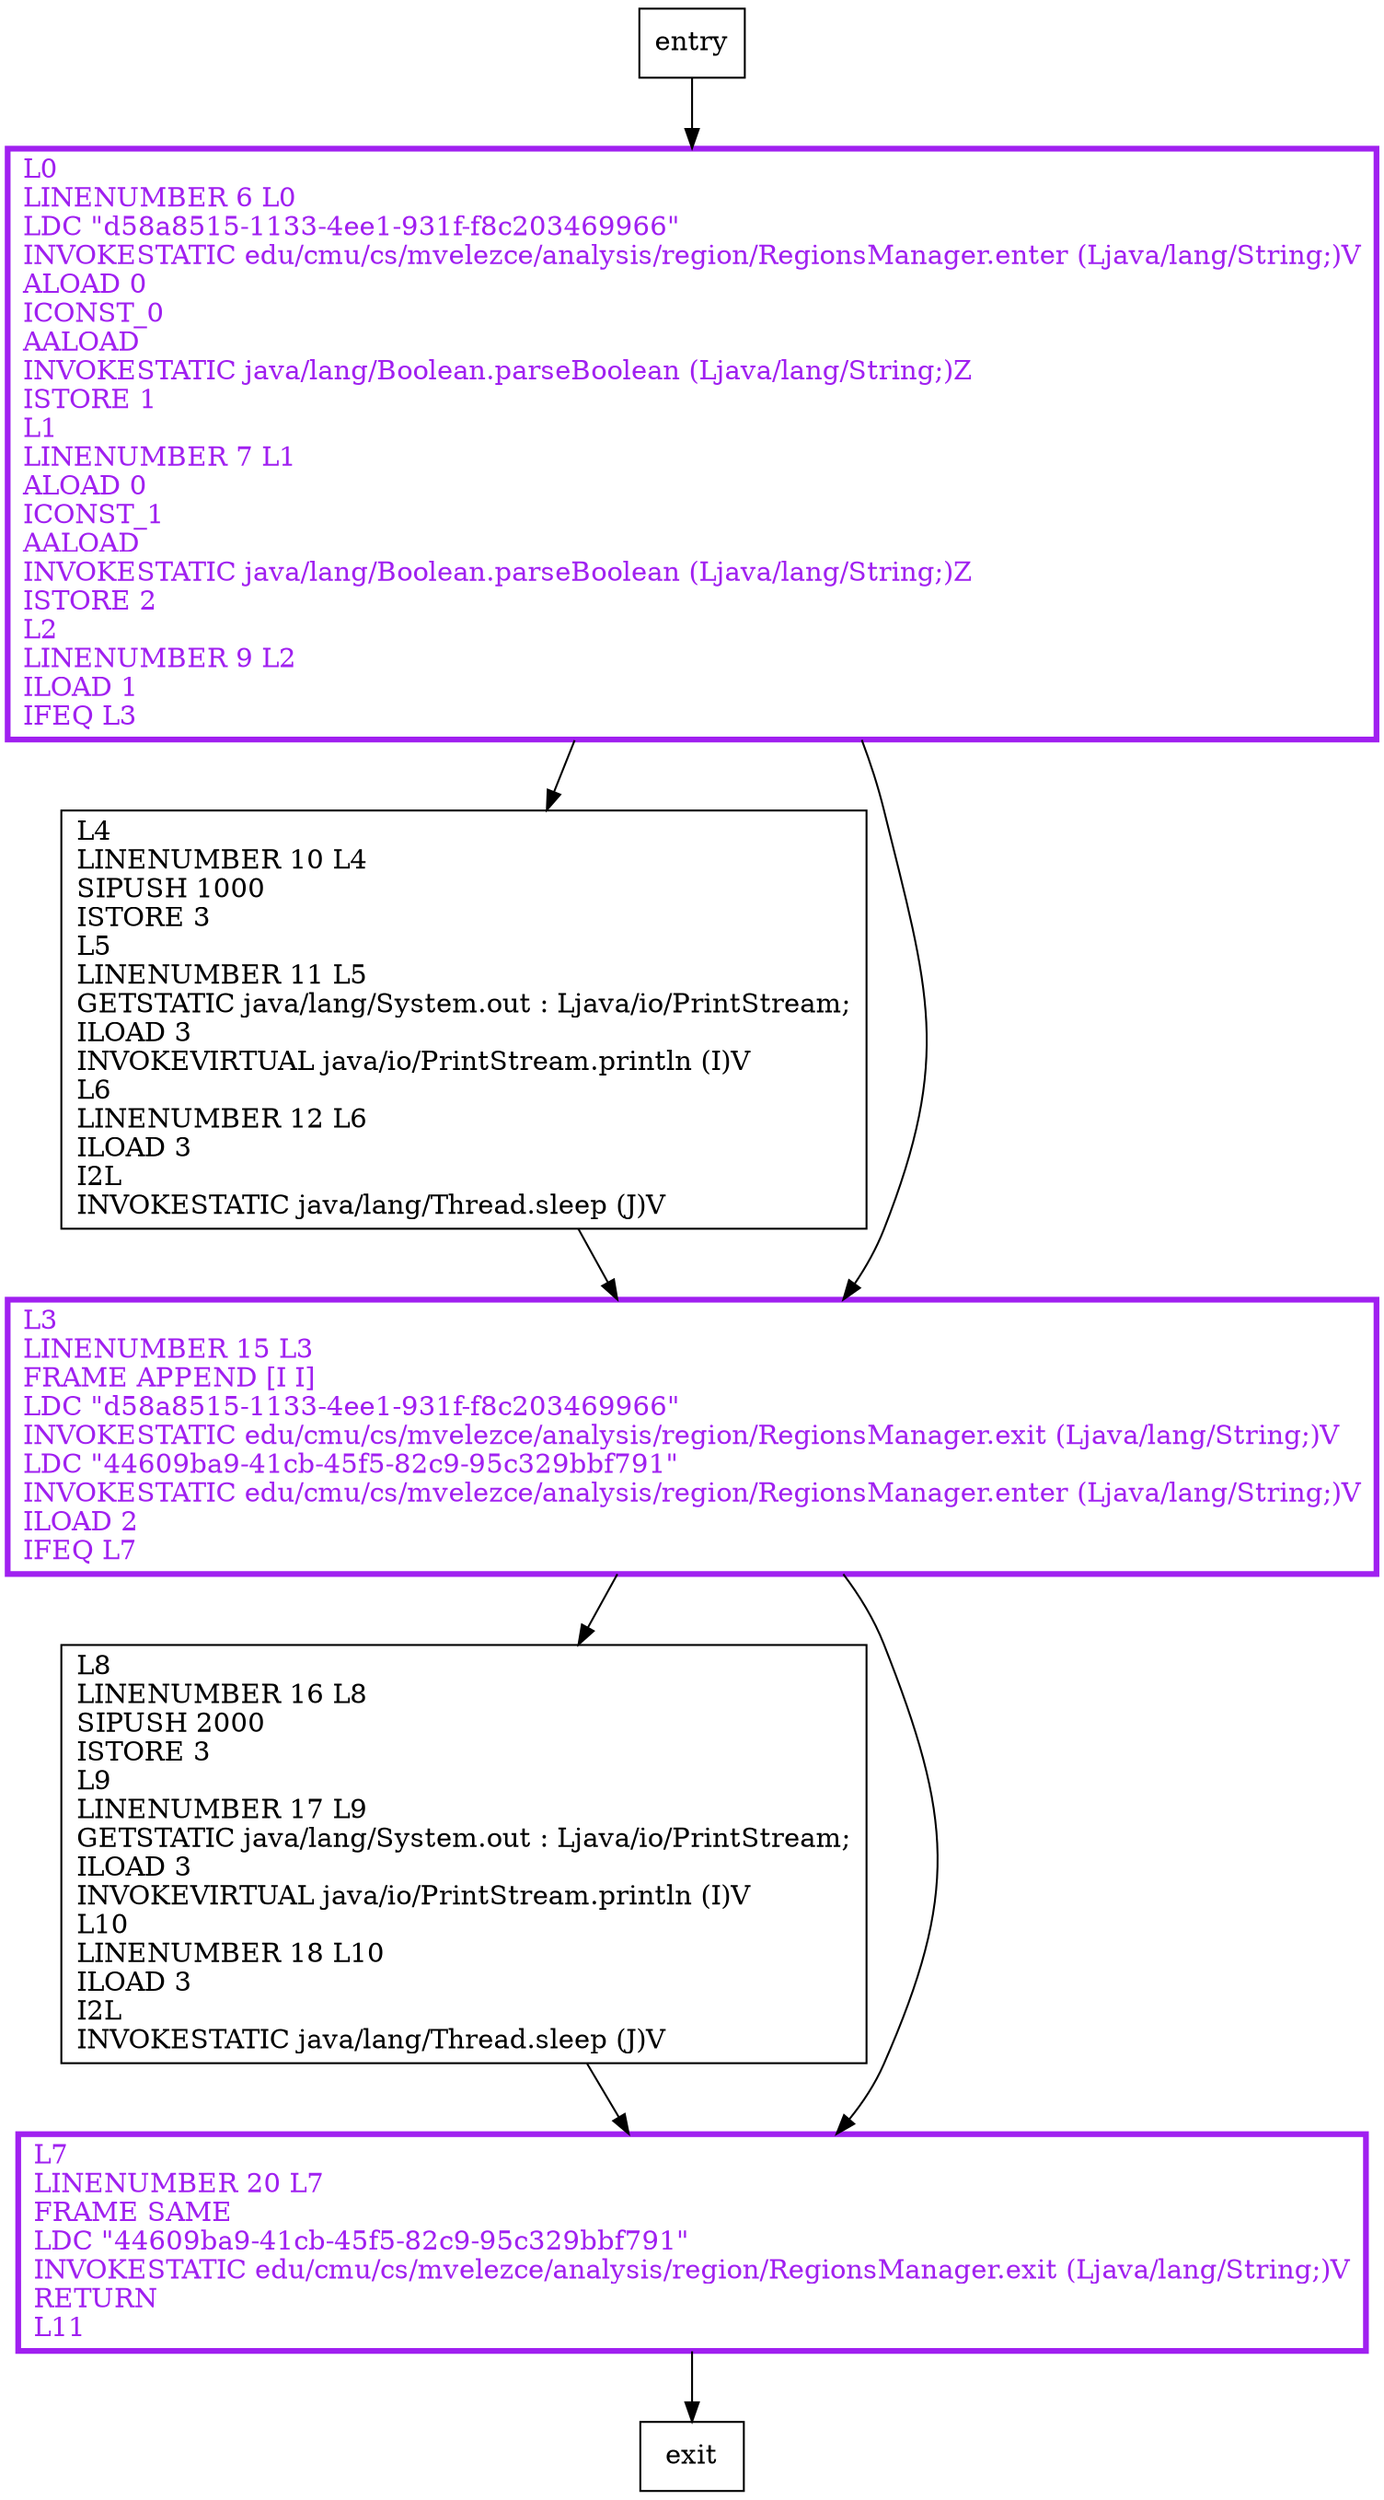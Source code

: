 digraph main {
node [shape=record];
790421613 [label="L4\lLINENUMBER 10 L4\lSIPUSH 1000\lISTORE 3\lL5\lLINENUMBER 11 L5\lGETSTATIC java/lang/System.out : Ljava/io/PrintStream;\lILOAD 3\lINVOKEVIRTUAL java/io/PrintStream.println (I)V\lL6\lLINENUMBER 12 L6\lILOAD 3\lI2L\lINVOKESTATIC java/lang/Thread.sleep (J)V\l"];
370443607 [label="L8\lLINENUMBER 16 L8\lSIPUSH 2000\lISTORE 3\lL9\lLINENUMBER 17 L9\lGETSTATIC java/lang/System.out : Ljava/io/PrintStream;\lILOAD 3\lINVOKEVIRTUAL java/io/PrintStream.println (I)V\lL10\lLINENUMBER 18 L10\lILOAD 3\lI2L\lINVOKESTATIC java/lang/Thread.sleep (J)V\l"];
414801753 [label="L0\lLINENUMBER 6 L0\lLDC \"d58a8515-1133-4ee1-931f-f8c203469966\"\lINVOKESTATIC edu/cmu/cs/mvelezce/analysis/region/RegionsManager.enter (Ljava/lang/String;)V\lALOAD 0\lICONST_0\lAALOAD\lINVOKESTATIC java/lang/Boolean.parseBoolean (Ljava/lang/String;)Z\lISTORE 1\lL1\lLINENUMBER 7 L1\lALOAD 0\lICONST_1\lAALOAD\lINVOKESTATIC java/lang/Boolean.parseBoolean (Ljava/lang/String;)Z\lISTORE 2\lL2\lLINENUMBER 9 L2\lILOAD 1\lIFEQ L3\l"];
1242438323 [label="L3\lLINENUMBER 15 L3\lFRAME APPEND [I I]\lLDC \"d58a8515-1133-4ee1-931f-f8c203469966\"\lINVOKESTATIC edu/cmu/cs/mvelezce/analysis/region/RegionsManager.exit (Ljava/lang/String;)V\lLDC \"44609ba9-41cb-45f5-82c9-95c329bbf791\"\lINVOKESTATIC edu/cmu/cs/mvelezce/analysis/region/RegionsManager.enter (Ljava/lang/String;)V\lILOAD 2\lIFEQ L7\l"];
1141201177 [label="L7\lLINENUMBER 20 L7\lFRAME SAME\lLDC \"44609ba9-41cb-45f5-82c9-95c329bbf791\"\lINVOKESTATIC edu/cmu/cs/mvelezce/analysis/region/RegionsManager.exit (Ljava/lang/String;)V\lRETURN\lL11\l"];
entry;
exit;
entry -> 414801753;
790421613 -> 1242438323;
370443607 -> 1141201177;
414801753 -> 790421613;
414801753 -> 1242438323;
1242438323 -> 370443607;
1242438323 -> 1141201177;
1141201177 -> exit;
414801753[fontcolor="purple", penwidth=3, color="purple"];
1242438323[fontcolor="purple", penwidth=3, color="purple"];
1141201177[fontcolor="purple", penwidth=3, color="purple"];
}
